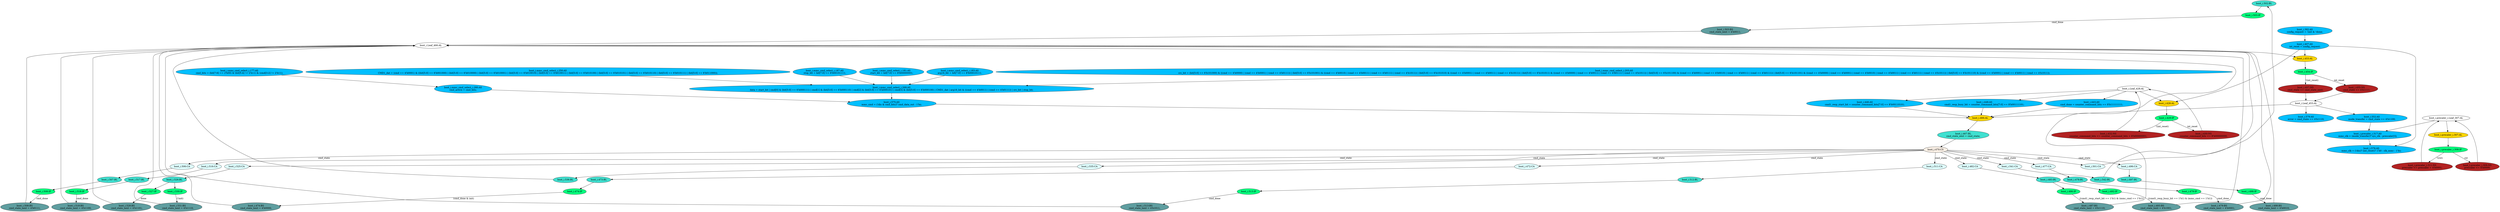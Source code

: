 strict digraph "compose( ,  )" {
	node [label="\N"];
	"boot_i.502:BL"	 [ast="<pyverilog.vparser.ast.Block object at 0x7fe5157088d0>",
		fillcolor=turquoise,
		label="boot_i.502:BL",
		statements="[]",
		style=filled,
		typ=Block];
	"boot_i.503:IF"	 [ast="<pyverilog.vparser.ast.IfStatement object at 0x7fe515708ad0>",
		fillcolor=springgreen,
		label="boot_i.503:IF",
		statements="[]",
		style=filled,
		typ=IfStatement];
	"boot_i.502:BL" -> "boot_i.503:IF"	 [cond="[]",
		lineno=None];
	"boot_i.443:AS"	 [ast="<pyverilog.vparser.ast.Assign object at 0x7fe5156e7390>",
		def_var="['cmd_done']",
		fillcolor=deepskyblue,
		label="boot_i.443:AS
cmd_done = counter_command_bits == 8'b11111111;",
		statements="[]",
		style=filled,
		typ=Assign,
		use_var="['counter_command_bits']"];
	"boot_i.466:AL"	 [ast="<pyverilog.vparser.ast.Always object at 0x7fe5156e83d0>",
		clk_sens=False,
		fillcolor=gold,
		label="boot_i.466:AL",
		sens="['cmd_state', 'done', 'cmd_done', 'init', 'mmc_cmd', 'cmd1_resp_start_bit', 'cmd1_resp_busy_bit']",
		statements="[]",
		style=filled,
		typ=Always,
		use_var="['cmd_done', 'cmd1_resp_busy_bit', 'cmd_state', 'init', 'cmd1_resp_start_bit', 'mmc_cmd', 'done']"];
	"boot_i.443:AS" -> "boot_i.466:AL";
	"boot_i.mmc_cmd_select_i.181:AS"	 [ast="<pyverilog.vparser.ast.Assign object at 0x7fe515e7ddd0>",
		def_var="['start_bit']",
		fillcolor=deepskyblue,
		label="boot_i.mmc_cmd_select_i.181:AS
start_bit = bit[7:0] == 8'b00000001;",
		statements="[]",
		style=filled,
		typ=Assign,
		use_var="['bit']"];
	"boot_i.mmc_cmd_select_i.268:AS"	 [ast="<pyverilog.vparser.ast.Assign object at 0x7fe51573ef10>",
		def_var="['data']",
		fillcolor=deepskyblue,
		label="boot_i.mmc_cmd_select_i.268:AS
data = start_bit | cmd[0] & (bit[5:0] == 6'b000111) | cmd[1] & (bit[5:0] == 6'b000110) | cmd[2] & (\
bit[5:0] == 6'b000101) | cmd[3] & (bit[5:0] == 6'b000100) | CMD1_dat | arg16_bit & ((cmd == 4'b0011) | (cmd == 4'b0111)) | crc_bit | \
stop_bit;",
		statements="[]",
		style=filled,
		typ=Assign,
		use_var="['start_bit', 'cmd', 'bit', 'cmd', 'bit', 'cmd', 'bit', 'cmd', 'bit', 'CMD1_dat', 'arg16_bit', 'cmd', 'cmd', 'crc_bit', 'stop_bit']"];
	"boot_i.mmc_cmd_select_i.181:AS" -> "boot_i.mmc_cmd_select_i.268:AS";
	"boot_i.503:BS"	 [ast="<pyverilog.vparser.ast.BlockingSubstitution object at 0x7fe515708bd0>",
		fillcolor=cadetblue,
		label="boot_i.503:BS
cmd_state_next = 4'b0011;",
		statements="[<pyverilog.vparser.ast.BlockingSubstitution object at 0x7fe515708bd0>]",
		style=filled,
		typ=BlockingSubstitution];
	"boot_i.503:IF" -> "boot_i.503:BS"	 [cond="['cmd_done']",
		label=cmd_done,
		lineno=503];
	"boot_i.498:BS"	 [ast="<pyverilog.vparser.ast.BlockingSubstitution object at 0x7fe515708890>",
		fillcolor=cadetblue,
		label="boot_i.498:BS
cmd_state_next = 4'b0010;",
		statements="[<pyverilog.vparser.ast.BlockingSubstitution object at 0x7fe515708890>]",
		style=filled,
		typ=BlockingSubstitution];
	"boot_i.Leaf_466:AL"	 [def_var="['cmd_state_next']",
		label="boot_i.Leaf_466:AL"];
	"boot_i.498:BS" -> "boot_i.Leaf_466:AL"	 [cond="[]",
		lineno=None];
	"boot_i.precaler_i.Leaf_307:AL"	 [def_var="['prescaler']",
		label="boot_i.precaler_i.Leaf_307:AL"];
	"boot_i.precaler_i.317:AS"	 [ast="<pyverilog.vparser.ast.Assign object at 0x7fe515b20e90>",
		def_var="['mmc_clk']",
		fillcolor=deepskyblue,
		label="boot_i.precaler_i.317:AS
mmc_clk = (mode_transfer)? sys_clk : prescaler[3];",
		statements="[]",
		style=filled,
		typ=Assign,
		use_var="['mode_transfer', 'sys_clk', 'prescaler']"];
	"boot_i.precaler_i.Leaf_307:AL" -> "boot_i.precaler_i.317:AS";
	"boot_i.precaler_i.307:AL"	 [ast="<pyverilog.vparser.ast.Always object at 0x7fe515b209d0>",
		clk_sens=False,
		fillcolor=gold,
		label="boot_i.precaler_i.307:AL",
		sens="['sys_clk']",
		statements="[]",
		style=filled,
		typ=Always,
		use_var="['rst', 'prescaler']"];
	"boot_i.precaler_i.Leaf_307:AL" -> "boot_i.precaler_i.307:AL";
	"boot_i.mmc_cmd_select_i.177:AS"	 [ast="<pyverilog.vparser.ast.Assign object at 0x7fe515b30890>",
		def_var="['cmd_bits']",
		fillcolor=deepskyblue,
		label="boot_i.mmc_cmd_select_i.177:AS
cmd_bits = (bit[7:6] == 2'b00) & (bit[5:4] != 2'b11) & (cmd[3:2] != 2'b11);",
		statements="[]",
		style=filled,
		typ=Assign,
		use_var="['bit', 'bit', 'cmd']"];
	"boot_i.mmc_cmd_select_i.280:AS"	 [ast="<pyverilog.vparser.ast.Assign object at 0x7fe515b20110>",
		def_var="['cmd_active']",
		fillcolor=deepskyblue,
		label="boot_i.mmc_cmd_select_i.280:AS
cmd_active = cmd_bits;",
		statements="[]",
		style=filled,
		typ=Assign,
		use_var="['cmd_bits']"];
	"boot_i.mmc_cmd_select_i.177:AS" -> "boot_i.mmc_cmd_select_i.280:AS";
	"boot_i.525:CA"	 [ast="<pyverilog.vparser.ast.Case object at 0x7fe5156f2690>",
		fillcolor=lightcyan,
		label="boot_i.525:CA",
		statements="[]",
		style=filled,
		typ=Case];
	"boot_i.526:BL"	 [ast="<pyverilog.vparser.ast.Block object at 0x7fe5156f2990>",
		fillcolor=turquoise,
		label="boot_i.526:BL",
		statements="[]",
		style=filled,
		typ=Block];
	"boot_i.525:CA" -> "boot_i.526:BL"	 [cond="[]",
		lineno=None];
	"boot_i.493:BS"	 [ast="<pyverilog.vparser.ast.BlockingSubstitution object at 0x7fe5157085d0>",
		fillcolor=cadetblue,
		label="boot_i.493:BS
cmd_state_next = 4'b1001;",
		statements="[<pyverilog.vparser.ast.BlockingSubstitution object at 0x7fe5157085d0>]",
		style=filled,
		typ=BlockingSubstitution];
	"boot_i.493:BS" -> "boot_i.Leaf_466:AL"	 [cond="[]",
		lineno=None];
	"boot_i.518:BS"	 [ast="<pyverilog.vparser.ast.BlockingSubstitution object at 0x7fe5156f25d0>",
		fillcolor=cadetblue,
		label="boot_i.518:BS
cmd_state_next = 4'b1100;",
		statements="[<pyverilog.vparser.ast.BlockingSubstitution object at 0x7fe5156f25d0>]",
		style=filled,
		typ=BlockingSubstitution];
	"boot_i.518:BS" -> "boot_i.Leaf_466:AL"	 [cond="[]",
		lineno=None];
	"boot_i.579:AS"	 [ast="<pyverilog.vparser.ast.Assign object at 0x7fe515707b10>",
		def_var="['error']",
		fillcolor=deepskyblue,
		label="boot_i.579:AS
error = cmd_state == 4'b1110;",
		statements="[]",
		style=filled,
		typ=Assign,
		use_var="['cmd_state']"];
	"boot_i.507:BL"	 [ast="<pyverilog.vparser.ast.Block object at 0x7fe515708c10>",
		fillcolor=turquoise,
		label="boot_i.507:BL",
		statements="[]",
		style=filled,
		typ=Block];
	"boot_i.508:IF"	 [ast="<pyverilog.vparser.ast.IfStatement object at 0x7fe515708e10>",
		fillcolor=springgreen,
		label="boot_i.508:IF",
		statements="[]",
		style=filled,
		typ=IfStatement];
	"boot_i.507:BL" -> "boot_i.508:IF"	 [cond="[]",
		lineno=None];
	"boot_i.513:BS"	 [ast="<pyverilog.vparser.ast.BlockingSubstitution object at 0x7fe5156f2290>",
		fillcolor=cadetblue,
		label="boot_i.513:BS
cmd_state_next = 4'b1011;",
		statements="[<pyverilog.vparser.ast.BlockingSubstitution object at 0x7fe5156f2290>]",
		style=filled,
		typ=BlockingSubstitution];
	"boot_i.513:BS" -> "boot_i.Leaf_466:AL"	 [cond="[]",
		lineno=None];
	"boot_i.467:BL"	 [ast="<pyverilog.vparser.ast.Block object at 0x7fe5156e8510>",
		fillcolor=turquoise,
		label="boot_i.467:BL
cmd_state_next = cmd_state;",
		statements="[<pyverilog.vparser.ast.BlockingSubstitution object at 0x7fe5156e8490>]",
		style=filled,
		typ=Block];
	"boot_i.466:AL" -> "boot_i.467:BL"	 [cond="[]",
		lineno=None];
	"boot_i.508:BS"	 [ast="<pyverilog.vparser.ast.BlockingSubstitution object at 0x7fe515708f10>",
		fillcolor=cadetblue,
		label="boot_i.508:BS
cmd_state_next = 4'b0111;",
		statements="[<pyverilog.vparser.ast.BlockingSubstitution object at 0x7fe515708f10>]",
		style=filled,
		typ=BlockingSubstitution];
	"boot_i.508:IF" -> "boot_i.508:BS"	 [cond="['cmd_done']",
		label=cmd_done,
		lineno=508];
	"boot_i.542:BL"	 [ast="<pyverilog.vparser.ast.Block object at 0x7fe5156f2c50>",
		fillcolor=turquoise,
		label="boot_i.542:BL",
		statements="[]",
		style=filled,
		typ=Block];
	"boot_i.542:BL" -> "boot_i.Leaf_466:AL"	 [cond="[]",
		lineno=None];
	"boot_i.575:AS"	 [ast="<pyverilog.vparser.ast.Assign object at 0x7fe515707650>",
		def_var="['mmc_cmd']",
		fillcolor=deepskyblue,
		label="boot_i.575:AS
mmc_cmd = (!dis & cmd_bits)? cmd_data_out : 1'bz;",
		statements="[]",
		style=filled,
		typ=Assign,
		use_var="['dis', 'cmd_bits', 'cmd_data_out']"];
	"boot_i.mmc_cmd_select_i.268:AS" -> "boot_i.575:AS";
	"boot_i.486:IF"	 [ast="<pyverilog.vparser.ast.IfStatement object at 0x7fe515708090>",
		fillcolor=springgreen,
		label="boot_i.486:IF",
		statements="[]",
		style=filled,
		typ=IfStatement];
	"boot_i.487:BS"	 [ast="<pyverilog.vparser.ast.BlockingSubstitution object at 0x7fe5157081d0>",
		fillcolor=cadetblue,
		label="boot_i.487:BS
cmd_state_next = 4'b1110;",
		statements="[<pyverilog.vparser.ast.BlockingSubstitution object at 0x7fe5157081d0>]",
		style=filled,
		typ=BlockingSubstitution];
	"boot_i.486:IF" -> "boot_i.487:BS"	 [cond="['cmd1_resp_start_bit', 'mmc_cmd']",
		label="((cmd1_resp_start_bit == 1'b1) & (mmc_cmd == 1'b1))",
		lineno=486];
	"boot_i.Leaf_453:AL"	 [def_var="['cmd_state']",
		label="boot_i.Leaf_453:AL"];
	"boot_i.Leaf_453:AL" -> "boot_i.579:AS";
	"boot_i.Leaf_453:AL" -> "boot_i.466:AL";
	"boot_i.552:AS"	 [ast="<pyverilog.vparser.ast.Assign object at 0x7fe5156f2e90>",
		def_var="['mode_transfer']",
		fillcolor=deepskyblue,
		label="boot_i.552:AS
mode_transfer = cmd_state == 4'b1100;",
		statements="[]",
		style=filled,
		typ=Assign,
		use_var="['cmd_state']"];
	"boot_i.Leaf_453:AL" -> "boot_i.552:AS";
	"boot_i.Leaf_428:AL"	 [def_var="['counter_command_bits']",
		label="boot_i.Leaf_428:AL"];
	"boot_i.Leaf_428:AL" -> "boot_i.443:AS";
	"boot_i.428:AL"	 [ast="<pyverilog.vparser.ast.Always object at 0x7fe5156c99d0>",
		clk_sens=False,
		fillcolor=gold,
		label="boot_i.428:AL",
		sens="['clk_mmc', 'int_reset']",
		statements="[]",
		style=filled,
		typ=Always,
		use_var="['counter_command_bits', 'int_reset']"];
	"boot_i.Leaf_428:AL" -> "boot_i.428:AL";
	"boot_i.446:AS"	 [ast="<pyverilog.vparser.ast.Assign object at 0x7fe5156e7690>",
		def_var="['cmd1_resp_start_bit']",
		fillcolor=deepskyblue,
		label="boot_i.446:AS
cmd1_resp_start_bit = counter_command_bits[7:0] == 8'b00110101;",
		statements="[]",
		style=filled,
		typ=Assign,
		use_var="['counter_command_bits']"];
	"boot_i.Leaf_428:AL" -> "boot_i.446:AS";
	"boot_i.448:AS"	 [ast="<pyverilog.vparser.ast.Assign object at 0x7fe5156e7990>",
		def_var="['cmd1_resp_busy_bit']",
		fillcolor=deepskyblue,
		label="boot_i.448:AS
cmd1_resp_busy_bit = counter_command_bits[7:0] == 8'b00111101;",
		statements="[]",
		style=filled,
		typ=Assign,
		use_var="['counter_command_bits']"];
	"boot_i.Leaf_428:AL" -> "boot_i.448:AS";
	"boot_i.576:AS"	 [ast="<pyverilog.vparser.ast.Assign object at 0x7fe5157079d0>",
		def_var="['mmc_clk']",
		fillcolor=deepskyblue,
		label="boot_i.576:AS
mmc_clk = (!dis)? (int_reset)? 1'b0 : clk_mmc : 1'bz;",
		statements="[]",
		style=filled,
		typ=Assign,
		use_var="['dis', 'int_reset', 'clk_mmc']"];
	"boot_i.precaler_i.317:AS" -> "boot_i.576:AS";
	"boot_i.473:BL"	 [ast="<pyverilog.vparser.ast.Block object at 0x7fe5156e8610>",
		fillcolor=turquoise,
		label="boot_i.473:BL",
		statements="[]",
		style=filled,
		typ=Block];
	"boot_i.474:IF"	 [ast="<pyverilog.vparser.ast.IfStatement object at 0x7fe5156e8850>",
		fillcolor=springgreen,
		label="boot_i.474:IF",
		statements="[]",
		style=filled,
		typ=IfStatement];
	"boot_i.473:BL" -> "boot_i.474:IF"	 [cond="[]",
		lineno=None];
	"boot_i.429:IF"	 [ast="<pyverilog.vparser.ast.IfStatement object at 0x7fe5156c9c10>",
		fillcolor=springgreen,
		label="boot_i.429:IF",
		statements="[]",
		style=filled,
		typ=IfStatement];
	"boot_i.428:AL" -> "boot_i.429:IF"	 [cond="[]",
		lineno=None];
	"boot_i.392:AS"	 [ast="<pyverilog.vparser.ast.Assign object at 0x7fe515b19e50>",
		def_var="['config_request']",
		fillcolor=deepskyblue,
		label="boot_i.392:AS
config_request = !init & !done;",
		statements="[]",
		style=filled,
		typ=Assign,
		use_var="['init', 'done']"];
	"boot_i.407:AS"	 [ast="<pyverilog.vparser.ast.Assign object at 0x7fe5156c9190>",
		def_var="['int_reset']",
		fillcolor=deepskyblue,
		label="boot_i.407:AS
int_reset = config_request;",
		statements="[]",
		style=filled,
		typ=Assign,
		use_var="['config_request']"];
	"boot_i.392:AS" -> "boot_i.407:AS";
	"boot_i.536:BL"	 [ast="<pyverilog.vparser.ast.Block object at 0x7fe5156f2650>",
		fillcolor=turquoise,
		label="boot_i.536:BL",
		statements="[]",
		style=filled,
		typ=Block];
	"boot_i.536:BL" -> "boot_i.Leaf_466:AL"	 [cond="[]",
		lineno=None];
	"boot_i.508:BS" -> "boot_i.Leaf_466:AL"	 [cond="[]",
		lineno=None];
	"boot_i.precaler_i.308:IF"	 [ast="<pyverilog.vparser.ast.IfStatement object at 0x7fe515b20b10>",
		fillcolor=springgreen,
		label="boot_i.precaler_i.308:IF",
		statements="[]",
		style=filled,
		typ=IfStatement];
	"boot_i.precaler_i.307:AL" -> "boot_i.precaler_i.308:IF"	 [cond="[]",
		lineno=None];
	"boot_i.506:CA"	 [ast="<pyverilog.vparser.ast.Case object at 0x7fe515708cd0>",
		fillcolor=lightcyan,
		label="boot_i.506:CA",
		statements="[]",
		style=filled,
		typ=Case];
	"boot_i.506:CA" -> "boot_i.507:BL"	 [cond="[]",
		lineno=None];
	"boot_i.precaler_i.309:NS"	 [ast="<pyverilog.vparser.ast.NonblockingSubstitution object at 0x7fe515b20b50>",
		fillcolor=firebrick,
		label="boot_i.precaler_i.309:NS
prescaler <= 4'b0000;",
		statements="[<pyverilog.vparser.ast.NonblockingSubstitution object at 0x7fe515b20b50>]",
		style=filled,
		typ=NonblockingSubstitution];
	"boot_i.precaler_i.309:NS" -> "boot_i.precaler_i.Leaf_307:AL"	 [cond="[]",
		lineno=None];
	"boot_i.mmc_cmd_select_i.183:AS"	 [ast="<pyverilog.vparser.ast.Assign object at 0x7fe515b64650>",
		def_var="['arg16_bit']",
		fillcolor=deepskyblue,
		label="boot_i.mmc_cmd_select_i.183:AS
arg16_bit = bit[7:0] == 8'b00010111;",
		statements="[]",
		style=filled,
		typ=Assign,
		use_var="['bit']"];
	"boot_i.mmc_cmd_select_i.183:AS" -> "boot_i.mmc_cmd_select_i.268:AS";
	"boot_i.474:BS"	 [ast="<pyverilog.vparser.ast.BlockingSubstitution object at 0x7fe5156e8950>",
		fillcolor=cadetblue,
		label="boot_i.474:BS
cmd_state_next = 4'b0000;",
		statements="[<pyverilog.vparser.ast.BlockingSubstitution object at 0x7fe5156e8950>]",
		style=filled,
		typ=BlockingSubstitution];
	"boot_i.474:IF" -> "boot_i.474:BS"	 [cond="['cmd_done', 'init']",
		label="(cmd_done & init)",
		lineno=474];
	"boot_i.precaler_i.311:NS"	 [ast="<pyverilog.vparser.ast.NonblockingSubstitution object at 0x7fe515b20d50>",
		fillcolor=firebrick,
		label="boot_i.precaler_i.311:NS
prescaler <= prescaler + 4'b0001;",
		statements="[<pyverilog.vparser.ast.NonblockingSubstitution object at 0x7fe515b20d50>]",
		style=filled,
		typ=NonblockingSubstitution];
	"boot_i.precaler_i.311:NS" -> "boot_i.precaler_i.Leaf_307:AL"	 [cond="[]",
		lineno=None];
	"boot_i.479:IF"	 [ast="<pyverilog.vparser.ast.IfStatement object at 0x7fe5156e8bd0>",
		fillcolor=springgreen,
		label="boot_i.479:IF",
		statements="[]",
		style=filled,
		typ=IfStatement];
	"boot_i.479:BS"	 [ast="<pyverilog.vparser.ast.BlockingSubstitution object at 0x7fe5156e8cd0>",
		fillcolor=cadetblue,
		label="boot_i.479:BS
cmd_state_next = 4'b0001;",
		statements="[<pyverilog.vparser.ast.BlockingSubstitution object at 0x7fe5156e8cd0>]",
		style=filled,
		typ=BlockingSubstitution];
	"boot_i.479:IF" -> "boot_i.479:BS"	 [cond="['cmd_done']",
		label=cmd_done,
		lineno=479];
	"boot_i.516:CA"	 [ast="<pyverilog.vparser.ast.Case object at 0x7fe5156f2390>",
		fillcolor=lightcyan,
		label="boot_i.516:CA",
		statements="[]",
		style=filled,
		typ=Case];
	"boot_i.517:BL"	 [ast="<pyverilog.vparser.ast.Block object at 0x7fe5156f22d0>",
		fillcolor=turquoise,
		label="boot_i.517:BL",
		statements="[]",
		style=filled,
		typ=Block];
	"boot_i.516:CA" -> "boot_i.517:BL"	 [cond="[]",
		lineno=None];
	"boot_i.precaler_i.308:IF" -> "boot_i.precaler_i.309:NS"	 [cond="['rst']",
		label=rst,
		lineno=308];
	"boot_i.precaler_i.308:IF" -> "boot_i.precaler_i.311:NS"	 [cond="['rst']",
		label="!(rst)",
		lineno=308];
	"boot_i.492:IF"	 [ast="<pyverilog.vparser.ast.IfStatement object at 0x7fe515708490>",
		fillcolor=springgreen,
		label="boot_i.492:IF",
		statements="[]",
		style=filled,
		typ=IfStatement];
	"boot_i.492:IF" -> "boot_i.493:BS"	 [cond="['cmd1_resp_busy_bit', 'mmc_cmd']",
		label="((cmd1_resp_busy_bit == 1'b1) & (mmc_cmd == 1'b1))",
		lineno=492];
	"boot_i.482:CA"	 [ast="<pyverilog.vparser.ast.Case object at 0x7fe5156e8d10>",
		fillcolor=lightcyan,
		label="boot_i.482:CA",
		statements="[]",
		style=filled,
		typ=Case];
	"boot_i.483:BL"	 [ast="<pyverilog.vparser.ast.Block object at 0x7fe515708250>",
		fillcolor=turquoise,
		label="boot_i.483:BL",
		statements="[]",
		style=filled,
		typ=Block];
	"boot_i.482:CA" -> "boot_i.483:BL"	 [cond="[]",
		lineno=None];
	"boot_i.407:AS" -> "boot_i.428:AL";
	"boot_i.407:AS" -> "boot_i.576:AS";
	"boot_i.453:AL"	 [ast="<pyverilog.vparser.ast.Always object at 0x7fe5156e7bd0>",
		clk_sens=False,
		fillcolor=gold,
		label="boot_i.453:AL",
		sens="['clk_mmc', 'int_reset']",
		statements="[]",
		style=filled,
		typ=Always,
		use_var="['cmd_state_next', 'int_reset']"];
	"boot_i.407:AS" -> "boot_i.453:AL";
	"boot_i.498:IF"	 [ast="<pyverilog.vparser.ast.IfStatement object at 0x7fe515708790>",
		fillcolor=springgreen,
		label="boot_i.498:IF",
		statements="[]",
		style=filled,
		typ=IfStatement];
	"boot_i.498:IF" -> "boot_i.498:BS"	 [cond="['cmd_done']",
		label=cmd_done,
		lineno=498];
	"boot_i.531:BS"	 [ast="<pyverilog.vparser.ast.BlockingSubstitution object at 0x7fe5156f2b90>",
		fillcolor=cadetblue,
		label="boot_i.531:BS
cmd_state_next = 4'b1110;",
		statements="[<pyverilog.vparser.ast.BlockingSubstitution object at 0x7fe5156f2b90>]",
		style=filled,
		typ=BlockingSubstitution];
	"boot_i.531:BS" -> "boot_i.Leaf_466:AL"	 [cond="[]",
		lineno=None];
	"boot_i.530:IF"	 [ast="<pyverilog.vparser.ast.IfStatement object at 0x7fe5156f2a90>",
		fillcolor=springgreen,
		label="boot_i.530:IF",
		statements="[]",
		style=filled,
		typ=IfStatement];
	"boot_i.526:BL" -> "boot_i.530:IF"	 [cond="[]",
		lineno=None];
	"boot_i.527:IF"	 [ast="<pyverilog.vparser.ast.IfStatement object at 0x7fe5156f2810>",
		fillcolor=springgreen,
		label="boot_i.527:IF",
		statements="[]",
		style=filled,
		typ=IfStatement];
	"boot_i.526:BL" -> "boot_i.527:IF"	 [cond="[]",
		lineno=None];
	"boot_i.479:BS" -> "boot_i.Leaf_466:AL"	 [cond="[]",
		lineno=None];
	"boot_i.575:AS" -> "boot_i.466:AL";
	"boot_i.472:CA"	 [ast="<pyverilog.vparser.ast.Case object at 0x7fe5156e8650>",
		fillcolor=lightcyan,
		label="boot_i.472:CA",
		statements="[]",
		style=filled,
		typ=Case];
	"boot_i.472:CA" -> "boot_i.473:BL"	 [cond="[]",
		lineno=None];
	"boot_i.552:AS" -> "boot_i.precaler_i.317:AS";
	"boot_i.mmc_cmd_select_i.280:AS" -> "boot_i.575:AS";
	"boot_i.496:CA"	 [ast="<pyverilog.vparser.ast.Case object at 0x7fe515708590>",
		fillcolor=lightcyan,
		label="boot_i.496:CA",
		statements="[]",
		style=filled,
		typ=Case];
	"boot_i.497:BL"	 [ast="<pyverilog.vparser.ast.Block object at 0x7fe5157080d0>",
		fillcolor=turquoise,
		label="boot_i.497:BL",
		statements="[]",
		style=filled,
		typ=Block];
	"boot_i.496:CA" -> "boot_i.497:BL"	 [cond="[]",
		lineno=None];
	"boot_i.518:IF"	 [ast="<pyverilog.vparser.ast.IfStatement object at 0x7fe5156f24d0>",
		fillcolor=springgreen,
		label="boot_i.518:IF",
		statements="[]",
		style=filled,
		typ=IfStatement];
	"boot_i.518:IF" -> "boot_i.518:BS"	 [cond="['cmd_done']",
		label=cmd_done,
		lineno=518];
	"boot_i.477:CA"	 [ast="<pyverilog.vparser.ast.Case object at 0x7fe5156e8a50>",
		fillcolor=lightcyan,
		label="boot_i.477:CA",
		statements="[]",
		style=filled,
		typ=Case];
	"boot_i.478:BL"	 [ast="<pyverilog.vparser.ast.Block object at 0x7fe5156e8a10>",
		fillcolor=turquoise,
		label="boot_i.478:BL",
		statements="[]",
		style=filled,
		typ=Block];
	"boot_i.477:CA" -> "boot_i.478:BL"	 [cond="[]",
		lineno=None];
	"boot_i.455:NS"	 [ast="<pyverilog.vparser.ast.NonblockingSubstitution object at 0x7fe5156e7d10>",
		fillcolor=firebrick,
		label="boot_i.455:NS
cmd_state <= 4'b1111;",
		statements="[<pyverilog.vparser.ast.NonblockingSubstitution object at 0x7fe5156e7d10>]",
		style=filled,
		typ=NonblockingSubstitution];
	"boot_i.455:NS" -> "boot_i.Leaf_453:AL"	 [cond="[]",
		lineno=None];
	"boot_i.446:AS" -> "boot_i.466:AL";
	"boot_i.470:CS"	 [ast="<pyverilog.vparser.ast.CaseStatement object at 0x7fe5156f2750>",
		fillcolor=linen,
		label="boot_i.470:CS",
		statements="[]",
		style=filled,
		typ=CaseStatement];
	"boot_i.467:BL" -> "boot_i.470:CS"	 [cond="[]",
		lineno=None];
	"boot_i.541:CA"	 [ast="<pyverilog.vparser.ast.Case object at 0x7fe5156f2cd0>",
		fillcolor=lightcyan,
		label="boot_i.541:CA",
		statements="[]",
		style=filled,
		typ=Case];
	"boot_i.541:CA" -> "boot_i.542:BL"	 [cond="[]",
		lineno=None];
	"boot_i.530:IF" -> "boot_i.531:BS"	 [cond="['init']",
		label="(!init)",
		lineno=530];
	"boot_i.528:BS"	 [ast="<pyverilog.vparser.ast.BlockingSubstitution object at 0x7fe5156f2910>",
		fillcolor=cadetblue,
		label="boot_i.528:BS
cmd_state_next = 4'b1101;",
		statements="[<pyverilog.vparser.ast.BlockingSubstitution object at 0x7fe5156f2910>]",
		style=filled,
		typ=BlockingSubstitution];
	"boot_i.527:IF" -> "boot_i.528:BS"	 [cond="['done']",
		label=done,
		lineno=527];
	"boot_i.mmc_cmd_select_i.203:AS"	 [ast="<pyverilog.vparser.ast.Assign object at 0x7fe51573fb90>",
		def_var="['crc_bit']",
		fillcolor=deepskyblue,
		label="boot_i.mmc_cmd_select_i.203:AS
crc_bit = (bit[5:0] == 6'b101000) & ((cmd == 4'b0000) | (cmd == 4'b0001) | (cmd == 4'b0111)) | (bit[\
5:0] == 6'b101001) & ((cmd == 4'b0010) | (cmd == 4'b0011) | (cmd == 4'b0111) | (cmd == 4'b1011)) | (bit[5:0] == 6'b101010) & ((cmd == \
4'b0001) | (cmd == 4'b0011) | (cmd == 4'b1011)) | (bit[5:0] == 6'b101011) & ((cmd == 4'b0000) | (cmd == 4'b0011) | (cmd == 4'b0111) | (\
cmd == 4'b1011)) | (bit[5:0] == 6'b101100) & ((cmd == 4'b0001) | (cmd == 4'b0010) | (cmd == 4'b0011) | (cmd == 4'b0111)) | (bit[\
5:0] == 6'b101101) & ((cmd == 4'b0000) | (cmd == 4'b0001) | (cmd == 4'b0010) | (cmd == 4'b0011) | (cmd == 4'b0111) | (cmd == 4'b1011)) | (\
bit[5:0] == 6'b101110) & ((cmd == 4'b0001) | (cmd == 4'b0011) | (cmd == 4'b1011));",
		statements="[]",
		style=filled,
		typ=Assign,
		use_var="['bit', 'cmd', 'cmd', 'cmd', 'bit', 'cmd', 'cmd', 'cmd', 'cmd', 'bit', 'cmd', 'cmd', 'cmd', 'bit', 'cmd', 'cmd', 'cmd', 'cmd', '\
bit', 'cmd', 'cmd', 'cmd', 'cmd', 'bit', 'cmd', 'cmd', 'cmd', 'cmd', 'cmd', 'cmd', 'bit', 'cmd', 'cmd', 'cmd']"];
	"boot_i.mmc_cmd_select_i.203:AS" -> "boot_i.mmc_cmd_select_i.268:AS";
	"boot_i.454:IF"	 [ast="<pyverilog.vparser.ast.IfStatement object at 0x7fe5156e7cd0>",
		fillcolor=springgreen,
		label="boot_i.454:IF",
		statements="[]",
		style=filled,
		typ=IfStatement];
	"boot_i.454:IF" -> "boot_i.455:NS"	 [cond="['int_reset']",
		label=int_reset,
		lineno=454];
	"boot_i.457:NS"	 [ast="<pyverilog.vparser.ast.NonblockingSubstitution object at 0x7fe5156e7ed0>",
		fillcolor=firebrick,
		label="boot_i.457:NS
cmd_state <= cmd_state_next;",
		statements="[<pyverilog.vparser.ast.NonblockingSubstitution object at 0x7fe5156e7ed0>]",
		style=filled,
		typ=NonblockingSubstitution];
	"boot_i.454:IF" -> "boot_i.457:NS"	 [cond="['int_reset']",
		label="!(int_reset)",
		lineno=454];
	"boot_i.483:BL" -> "boot_i.486:IF"	 [cond="[]",
		lineno=None];
	"boot_i.483:BL" -> "boot_i.492:IF"	 [cond="[]",
		lineno=None];
	"boot_i.432:NS"	 [ast="<pyverilog.vparser.ast.NonblockingSubstitution object at 0x7fe5156c9dd0>",
		fillcolor=firebrick,
		label="boot_i.432:NS
counter_command_bits <= counter_command_bits + 8'b00000001;",
		statements="[<pyverilog.vparser.ast.NonblockingSubstitution object at 0x7fe5156c9dd0>]",
		style=filled,
		typ=NonblockingSubstitution];
	"boot_i.429:IF" -> "boot_i.432:NS"	 [cond="['int_reset']",
		label="!(int_reset)",
		lineno=429];
	"boot_i.430:NS"	 [ast="<pyverilog.vparser.ast.NonblockingSubstitution object at 0x7fe5156c9b50>",
		fillcolor=firebrick,
		label="boot_i.430:NS
counter_command_bits <= 8'b00000000;",
		statements="[<pyverilog.vparser.ast.NonblockingSubstitution object at 0x7fe5156c9b50>]",
		style=filled,
		typ=NonblockingSubstitution];
	"boot_i.429:IF" -> "boot_i.430:NS"	 [cond="['int_reset']",
		label=int_reset,
		lineno=429];
	"boot_i.501:CA"	 [ast="<pyverilog.vparser.ast.Case object at 0x7fe515708990>",
		fillcolor=lightcyan,
		label="boot_i.501:CA",
		statements="[]",
		style=filled,
		typ=Case];
	"boot_i.501:CA" -> "boot_i.502:BL"	 [cond="[]",
		lineno=None];
	"boot_i.470:CS" -> "boot_i.525:CA"	 [cond="['cmd_state']",
		label=cmd_state,
		lineno=470];
	"boot_i.470:CS" -> "boot_i.506:CA"	 [cond="['cmd_state']",
		label=cmd_state,
		lineno=470];
	"boot_i.470:CS" -> "boot_i.516:CA"	 [cond="['cmd_state']",
		label=cmd_state,
		lineno=470];
	"boot_i.470:CS" -> "boot_i.482:CA"	 [cond="['cmd_state']",
		label=cmd_state,
		lineno=470];
	"boot_i.470:CS" -> "boot_i.472:CA"	 [cond="['cmd_state']",
		label=cmd_state,
		lineno=470];
	"boot_i.470:CS" -> "boot_i.496:CA"	 [cond="['cmd_state']",
		label=cmd_state,
		lineno=470];
	"boot_i.470:CS" -> "boot_i.477:CA"	 [cond="['cmd_state']",
		label=cmd_state,
		lineno=470];
	"boot_i.470:CS" -> "boot_i.541:CA"	 [cond="['cmd_state']",
		label=cmd_state,
		lineno=470];
	"boot_i.470:CS" -> "boot_i.501:CA"	 [cond="['cmd_state']",
		label=cmd_state,
		lineno=470];
	"boot_i.511:CA"	 [ast="<pyverilog.vparser.ast.Case object at 0x7fe5156f2050>",
		fillcolor=lightcyan,
		label="boot_i.511:CA",
		statements="[]",
		style=filled,
		typ=Case];
	"boot_i.470:CS" -> "boot_i.511:CA"	 [cond="['cmd_state']",
		label=cmd_state,
		lineno=470];
	"boot_i.535:CA"	 [ast="<pyverilog.vparser.ast.Case object at 0x7fe5156f2b50>",
		fillcolor=lightcyan,
		label="boot_i.535:CA",
		statements="[]",
		style=filled,
		typ=Case];
	"boot_i.470:CS" -> "boot_i.535:CA"	 [cond="['cmd_state']",
		label=cmd_state,
		lineno=470];
	"boot_i.478:BL" -> "boot_i.479:IF"	 [cond="[]",
		lineno=None];
	"boot_i.432:NS" -> "boot_i.Leaf_428:AL"	 [cond="[]",
		lineno=None];
	"boot_i.mmc_cmd_select_i.250:AS"	 [ast="<pyverilog.vparser.ast.Assign object at 0x7fe51573ce50>",
		def_var="['CMD1_dat']",
		fillcolor=deepskyblue,
		label="boot_i.mmc_cmd_select_i.250:AS
CMD1_dat = (cmd == 4'b0001) & ((bit[5:0] == 6'b001000) | (bit[5:0] == 6'b010000) | (bit[5:0] == 6'\
b010001) | (bit[5:0] == 6'b010010) | (bit[5:0] == 6'b010011) | (bit[5:0] == 6'b010100) | (bit[5:0] == 6'b010101) | (bit[5:0] == \
6'b010110) | (bit[5:0] == 6'b010111) | (bit[5:0] == 6'b011000));",
		statements="[]",
		style=filled,
		typ=Assign,
		use_var="['cmd', 'bit', 'bit', 'bit', 'bit', 'bit', 'bit', 'bit', 'bit', 'bit', 'bit']"];
	"boot_i.mmc_cmd_select_i.250:AS" -> "boot_i.mmc_cmd_select_i.268:AS";
	"boot_i.497:BL" -> "boot_i.498:IF"	 [cond="[]",
		lineno=None];
	"boot_i.517:BL" -> "boot_i.518:IF"	 [cond="[]",
		lineno=None];
	"boot_i.512:BL"	 [ast="<pyverilog.vparser.ast.Block object at 0x7fe515708f50>",
		fillcolor=turquoise,
		label="boot_i.512:BL",
		statements="[]",
		style=filled,
		typ=Block];
	"boot_i.511:CA" -> "boot_i.512:BL"	 [cond="[]",
		lineno=None];
	"boot_i.528:BS" -> "boot_i.Leaf_466:AL"	 [cond="[]",
		lineno=None];
	"boot_i.mmc_cmd_select_i.187:AS"	 [ast="<pyverilog.vparser.ast.Assign object at 0x7fe5159e73d0>",
		def_var="['stop_bit']",
		fillcolor=deepskyblue,
		label="boot_i.mmc_cmd_select_i.187:AS
stop_bit = bit[7:0] == 8'b00101111;",
		statements="[]",
		style=filled,
		typ=Assign,
		use_var="['bit']"];
	"boot_i.mmc_cmd_select_i.187:AS" -> "boot_i.mmc_cmd_select_i.268:AS";
	"boot_i.448:AS" -> "boot_i.466:AL";
	"boot_i.513:IF"	 [ast="<pyverilog.vparser.ast.IfStatement object at 0x7fe5156f2190>",
		fillcolor=springgreen,
		label="boot_i.513:IF",
		statements="[]",
		style=filled,
		typ=IfStatement];
	"boot_i.512:BL" -> "boot_i.513:IF"	 [cond="[]",
		lineno=None];
	"boot_i.487:BS" -> "boot_i.Leaf_466:AL"	 [cond="[]",
		lineno=None];
	"boot_i.503:BS" -> "boot_i.Leaf_466:AL"	 [cond="[]",
		lineno=None];
	"boot_i.513:IF" -> "boot_i.513:BS"	 [cond="['cmd_done']",
		label=cmd_done,
		lineno=513];
	"boot_i.535:CA" -> "boot_i.536:BL"	 [cond="[]",
		lineno=None];
	"boot_i.430:NS" -> "boot_i.Leaf_428:AL"	 [cond="[]",
		lineno=None];
	"boot_i.453:AL" -> "boot_i.454:IF"	 [cond="[]",
		lineno=None];
	"boot_i.Leaf_466:AL" -> "boot_i.453:AL";
	"boot_i.474:BS" -> "boot_i.Leaf_466:AL"	 [cond="[]",
		lineno=None];
	"boot_i.457:NS" -> "boot_i.Leaf_453:AL"	 [cond="[]",
		lineno=None];
}
